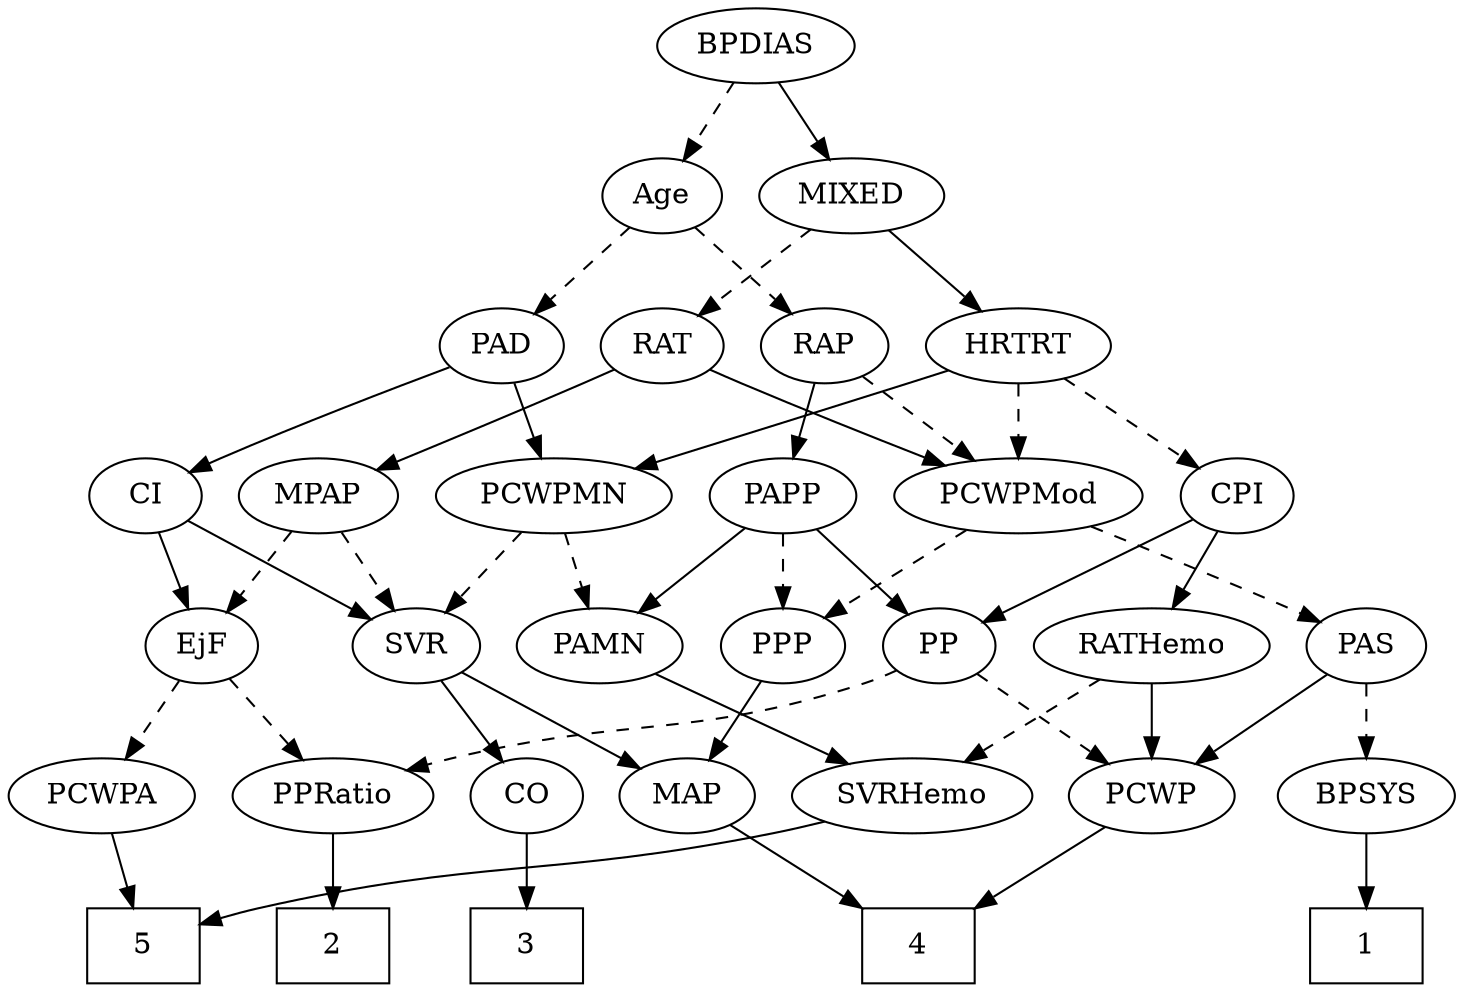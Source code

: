 strict digraph {
	graph [bb="0,0,635.29,468"];
	node [label="\N"];
	1	[height=0.5,
		pos="597.6,18",
		shape=box,
		width=0.75];
	2	[height=0.5,
		pos="140.6,18",
		shape=box,
		width=0.75];
	3	[height=0.5,
		pos="225.6,18",
		shape=box,
		width=0.75];
	4	[height=0.5,
		pos="402.6,18",
		shape=box,
		width=0.75];
	5	[height=0.5,
		pos="55.596,18",
		shape=box,
		width=0.75];
	Age	[height=0.5,
		pos="279.6,378",
		width=0.75];
	RAP	[height=0.5,
		pos="353.6,306",
		width=0.77632];
	Age -> RAP	[pos="e,338.39,321.38 294.57,362.83 305.03,352.94 319.19,339.55 331.02,328.36",
		style=dashed];
	PAD	[height=0.5,
		pos="206.6,306",
		width=0.79437];
	Age -> PAD	[pos="e,221.6,321.38 264.82,362.83 254.5,352.94 240.54,339.55 228.87,328.36",
		style=dashed];
	EjF	[height=0.5,
		pos="77.596,162",
		width=0.75];
	PCWPA	[height=0.5,
		pos="41.596,90",
		width=1.1555];
	EjF -> PCWPA	[pos="e,50.151,107.63 69.247,144.76 64.947,136.4 59.605,126.02 54.765,116.61",
		style=dashed];
	PPRatio	[height=0.5,
		pos="140.6,90",
		width=1.1013];
	EjF -> PPRatio	[pos="e,125.93,107.29 90.957,146.15 99.131,137.07 109.78,125.24 119.11,114.87",
		style=dashed];
	PCWPMod	[height=0.5,
		pos="439.6,234",
		width=1.4443];
	RAP -> PCWPMod	[pos="e,420.05,250.91 370.18,291.5 382.09,281.81 398.42,268.51 412.25,257.26",
		style=dashed];
	PAPP	[height=0.5,
		pos="337.6,234",
		width=0.88464];
	RAP -> PAPP	[pos="e,341.54,252.28 349.72,288.05 347.94,280.26 345.78,270.82 343.79,262.08",
		style=solid];
	MIXED	[height=0.5,
		pos="364.6,378",
		width=1.1193];
	RAT	[height=0.5,
		pos="280.6,306",
		width=0.75827];
	MIXED -> RAT	[pos="e,296.8,320.5 346.37,361.81 334.14,351.62 317.91,338.09 304.63,327.02",
		style=dashed];
	HRTRT	[height=0.5,
		pos="439.6,306",
		width=1.1013];
	MIXED -> HRTRT	[pos="e,423,322.49 381.24,361.46 391.34,352.04 404.4,339.85 415.6,329.4",
		style=solid];
	MPAP	[height=0.5,
		pos="134.6,234",
		width=0.97491];
	MPAP -> EjF	[pos="e,90.088,178.34 121.66,217.12 114.27,208.04 104.87,196.49 96.645,186.39",
		style=dashed];
	SVR	[height=0.5,
		pos="174.6,162",
		width=0.77632];
	MPAP -> SVR	[pos="e,165.18,179.47 144.08,216.41 148.86,208.04 154.76,197.71 160.1,188.37",
		style=dashed];
	BPSYS	[height=0.5,
		pos="597.6,90",
		width=1.0471];
	BPSYS -> 1	[pos="e,597.6,36.104 597.6,71.697 597.6,63.983 597.6,54.712 597.6,46.112",
		style=solid];
	PCWPMN	[height=0.5,
		pos="237.6,234",
		width=1.3902];
	PAD -> PCWPMN	[pos="e,230.09,251.96 213.94,288.41 217.52,280.34 221.91,270.43 225.92,261.35",
		style=solid];
	CI	[height=0.5,
		pos="54.596,234",
		width=0.75];
	PAD -> CI	[pos="e,75.896,245.11 183.89,294.73 160.47,284.11 122.93,267.02 90.596,252 88.81,251.17 86.975,250.31 85.124,249.45",
		style=solid];
	CO	[height=0.5,
		pos="225.6,90",
		width=0.75];
	CO -> 3	[pos="e,225.6,36.104 225.6,71.697 225.6,63.983 225.6,54.712 225.6,46.112",
		style=solid];
	PAS	[height=0.5,
		pos="597.6,162",
		width=0.75];
	PAS -> BPSYS	[pos="e,597.6,108.1 597.6,143.7 597.6,135.98 597.6,126.71 597.6,118.11",
		style=dashed];
	PCWP	[height=0.5,
		pos="503.6,90",
		width=0.97491];
	PAS -> PCWP	[pos="e,522.82,105.31 579.92,147.83 566.18,137.61 546.89,123.24 531.14,111.51",
		style=solid];
	PAMN	[height=0.5,
		pos="256.6,162",
		width=1.011];
	SVRHemo	[height=0.5,
		pos="400.6,90",
		width=1.3902];
	PAMN -> SVRHemo	[pos="e,372.1,104.85 281.68,148.81 304.14,137.89 337.4,121.72 363.03,109.26",
		style=solid];
	RATHemo	[height=0.5,
		pos="503.6,162",
		width=1.3721];
	RATHemo -> SVRHemo	[pos="e,422.9,106.16 481.25,145.81 466.67,135.9 447.45,122.84 431.42,111.95",
		style=dashed];
	RATHemo -> PCWP	[pos="e,503.6,108.1 503.6,143.7 503.6,135.98 503.6,126.71 503.6,118.11",
		style=solid];
	CPI	[height=0.5,
		pos="536.6,234",
		width=0.75];
	CPI -> RATHemo	[pos="e,511.59,179.96 528.78,216.41 524.93,208.25 520.2,198.22 515.88,189.07",
		style=solid];
	PP	[height=0.5,
		pos="409.6,162",
		width=0.75];
	CPI -> PP	[pos="e,430.05,174.27 516.47,221.91 495.6,210.41 462.76,192.3 438.98,179.2",
		style=solid];
	RAT -> MPAP	[pos="e,159.41,246.9 259.05,294.67 235.18,283.22 196.37,264.62 168.43,251.22",
		style=solid];
	RAT -> PCWPMod	[pos="e,407.87,248.32 302.24,294.63 306.96,292.41 311.93,290.1 316.6,288 343.7,275.77 374.42,262.53 398.37,252.34",
		style=solid];
	SVR -> CO	[pos="e,214.31,106.49 185.91,145.46 192.52,136.4 200.98,124.79 208.39,114.61",
		style=solid];
	MAP	[height=0.5,
		pos="301.6,90",
		width=0.84854];
	SVR -> MAP	[pos="e,280.07,102.87 195.28,149.6 215.88,138.24 247.74,120.69 271.21,107.75",
		style=solid];
	PCWPMod -> PAS	[pos="e,576.33,173.18 471.06,219.65 495.77,209.09 530.99,193.87 561.6,180 563.39,179.19 565.23,178.34 567.09,177.49",
		style=dashed];
	PPP	[height=0.5,
		pos="337.6,162",
		width=0.75];
	PCWPMod -> PPP	[pos="e,355.85,175.52 417.21,217.64 401.68,206.98 380.9,192.72 364.47,181.44",
		style=dashed];
	PCWPA -> 5	[pos="e,52.141,36.275 44.985,72.055 46.527,64.346 48.391,55.027 50.123,46.364",
		style=solid];
	PCWPMN -> PAMN	[pos="e,251.91,180.28 242.2,216.05 244.31,208.26 246.87,198.82 249.25,190.08",
		style=dashed];
	PCWPMN -> SVR	[pos="e,188.27,178.19 222.98,216.76 214.72,207.59 204.26,195.96 195.18,185.88",
		style=dashed];
	SVRHemo -> 5	[pos="e,82.801,29.429 363.96,77.647 356.6,75.591 348.89,73.597 341.6,72 237.52,49.203 208.02,61.568 104.6,36 100.68,35.031 96.626,33.88 \
92.612,32.64",
		style=solid];
	BPDIAS	[height=0.5,
		pos="321.6,450",
		width=1.1735];
	BPDIAS -> Age	[pos="e,289.19,394.99 311.64,432.41 306.5,423.83 300.11,413.19 294.4,403.67",
		style=dashed];
	BPDIAS -> MIXED	[pos="e,354.48,395.47 331.79,432.41 336.98,423.95 343.41,413.49 349.19,404.08",
		style=solid];
	MAP -> 4	[pos="e,377.95,36.082 320.59,75.834 334.29,66.343 353.12,53.288 369.29,42.082",
		style=solid];
	PP -> PPRatio	[pos="e,170.19,102.02 389.02,150.21 384.06,147.92 378.72,145.68 373.6,144 294.42,118.01 270.05,129.71 189.6,108 186.42,107.14 183.16,106.19 \
179.89,105.17",
		style=dashed];
	PP -> PCWP	[pos="e,484.38,105.31 427.28,147.83 441.01,137.61 460.3,123.24 476.05,111.51",
		style=dashed];
	PPP -> MAP	[pos="e,310.15,107.63 329.25,144.76 324.95,136.4 319.6,126.02 314.77,116.61",
		style=solid];
	PPRatio -> 2	[pos="e,140.6,36.104 140.6,71.697 140.6,63.983 140.6,54.712 140.6,46.112",
		style=solid];
	PCWP -> 4	[pos="e,427.15,36.019 483.64,75.17 469.96,65.69 451.49,52.89 435.64,41.904",
		style=solid];
	CI -> EjF	[pos="e,72.08,179.79 60.164,216.05 62.791,208.06 65.988,198.33 68.922,189.4",
		style=solid];
	CI -> SVR	[pos="e,154.35,174.81 74.412,221.44 93.75,210.16 123.4,192.87 145.43,180.02",
		style=solid];
	PAPP -> PAMN	[pos="e,273.92,177.97 320.81,218.5 309.45,208.68 294.25,195.54 281.49,184.51",
		style=solid];
	PAPP -> PP	[pos="e,394.84,177.35 352.87,218.15 362.93,208.37 376.27,195.4 387.48,184.5",
		style=solid];
	PAPP -> PPP	[pos="e,337.6,180.1 337.6,215.7 337.6,207.98 337.6,198.71 337.6,190.11",
		style=dashed];
	HRTRT -> CPI	[pos="e,518.98,247.71 460.17,290.15 474.9,279.52 494.85,265.13 510.67,253.71",
		style=dashed];
	HRTRT -> PCWPMod	[pos="e,439.6,252.1 439.6,287.7 439.6,279.98 439.6,270.71 439.6,262.11",
		style=dashed];
	HRTRT -> PCWPMN	[pos="e,272.23,246.99 409.02,294.39 402.91,292.27 396.55,290.06 390.6,288 353.93,275.29 312.31,260.87 281.75,250.29",
		style=solid];
}
